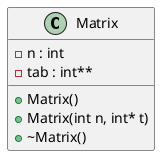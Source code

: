 @startuml inline_umlgraph_1.png
class Matrix {
-n : int
-tab : int**
+Matrix()
+Matrix(int n, int* t)
+~Matrix()

}
@enduml

